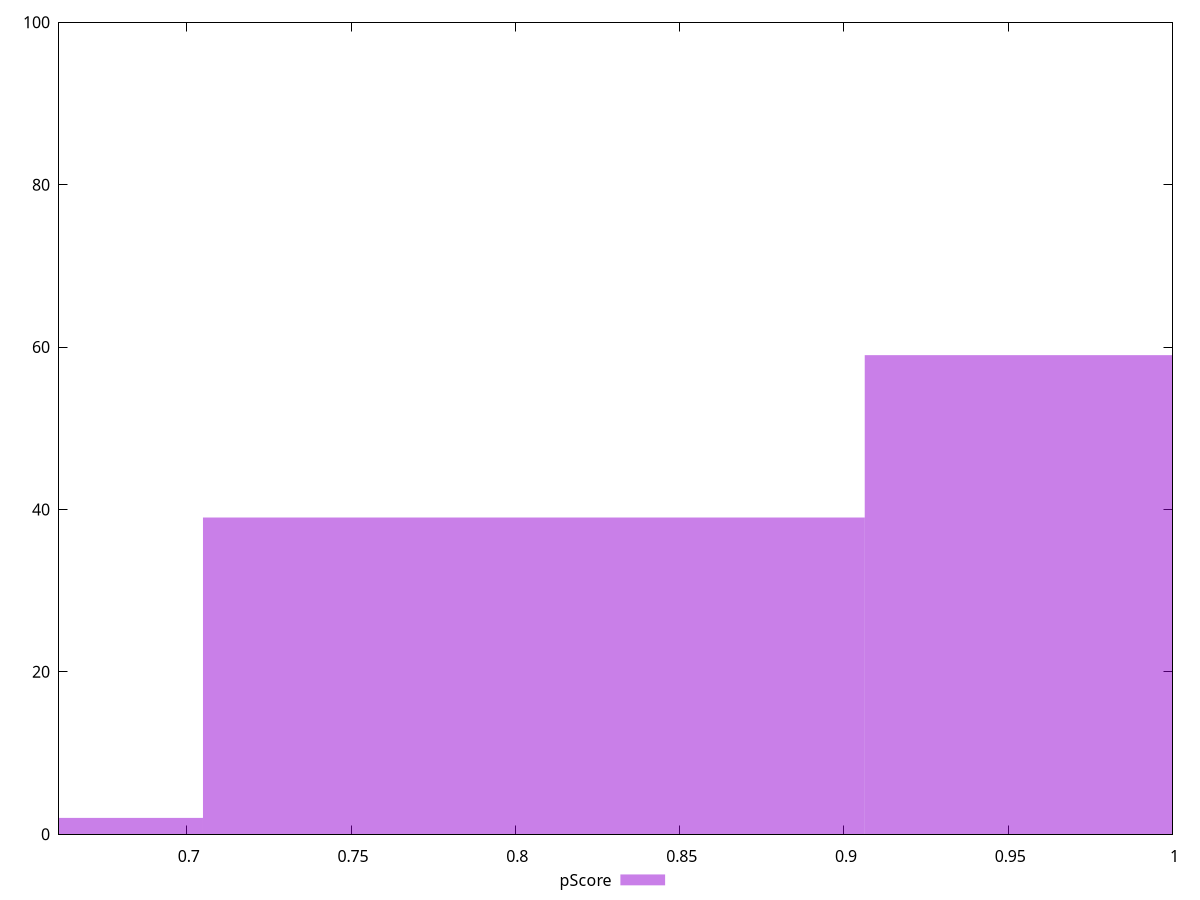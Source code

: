reset

$pScore <<EOF
0.8056314447198317 39
1.0070393058997897 59
0.6042235835398738 2
EOF

set key outside below
set boxwidth 0.20140786117995793
set xrange [0.6611111111111111:1]
set yrange [0:100]
set trange [0:100]
set style fill transparent solid 0.5 noborder
set terminal svg size 640, 490 enhanced background rgb 'white'
set output "report_00013_2021-02-09T12-04-24.940Z/offscreen-images/samples/pages+cached+noadtech/pScore/histogram.svg"

plot $pScore title "pScore" with boxes

reset
